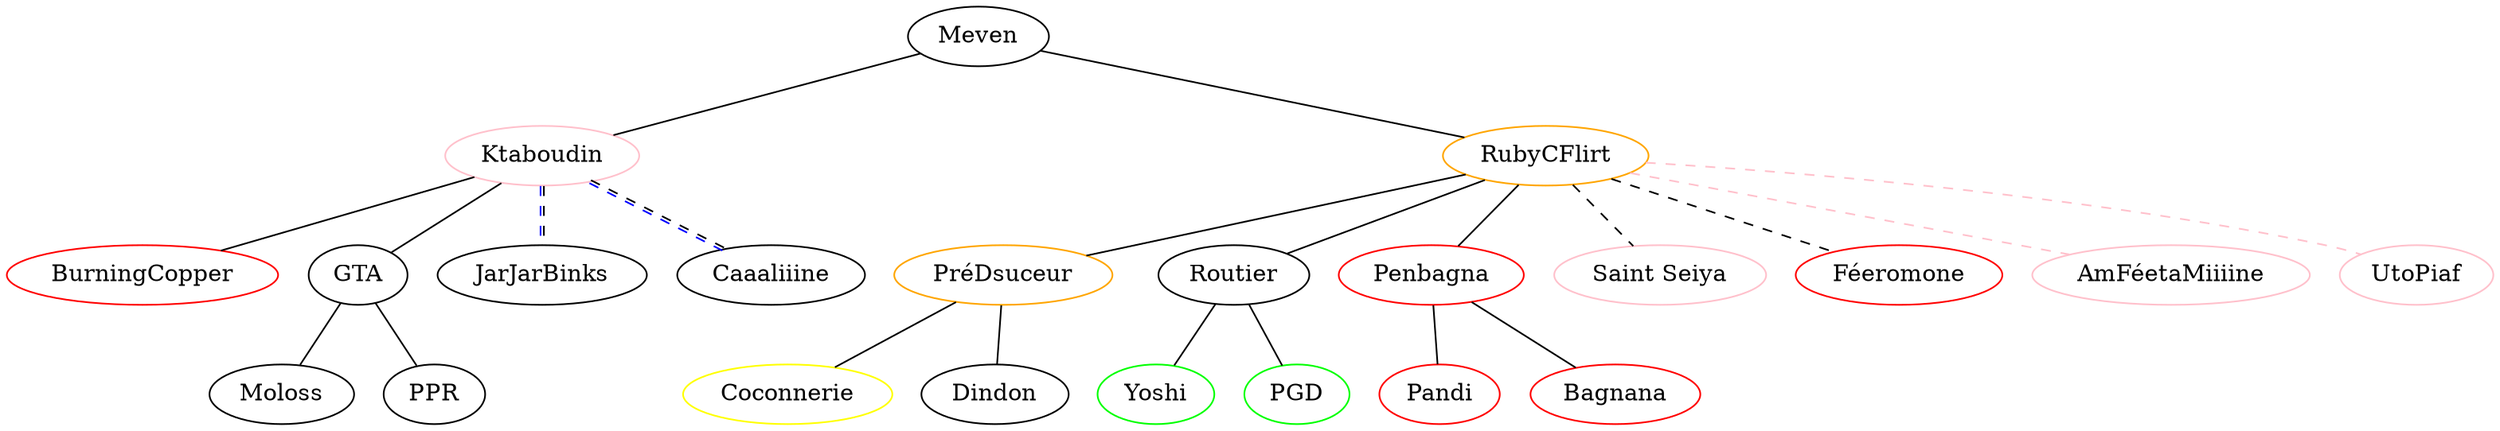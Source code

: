 graph Falmily {
    // list of names
    meven [label="Meven", fillcolor="blue:black"]; // IPP
      alix [label="Ktaboudin", color="pink"]; // Paramed
        iris [label="BurningCopper", color="red"]; // Droit
        camille [label="GTA", fillcolor="blue:black"]; // IPP
          julien [label="Moloss", fillcolor="blue:black"]; // IPP
          chabal [label="PPR", fillcolor="blue:black"]; // IPP
        // Adoption IPP
        maxime [label="JarJarBinks", fillcolor="blue:black"]; // IPP
        lily [label="Caaaliiine", fillcolor="blue:black"]; // IPP
      chris [label="RubyCFlirt", color="orange"]; // Gestion
        lucas [label="PréDsuceur", color="orange"]; // DCG
          coralie [label="Coconnerie", color="yellow"]; // Psycho
          guillaume [label="Dindon", fillcolor="blue:black"]; // Ingé
        louise [label="Routier", fillcolor="blue:black"]; // Ingé
          katia [label="Yoshi", color="green"]; // Pharma
          antoine [label="PGD", color="green"]; // Pharma
        tiffany [label="Penbagna", color="red"]; // Médecine
          pandi [label="Pandi", color="red"]; // Médecine
          bagnagna [label="Bagnana", color="red"]; // Droit
        // Adoption Paris
        lilo [label="Saint Seiya", color="pink"]; // Paramed
        benoit [label="Féeromone", color="red", fillcolor="green:red"]; // IF
        // Adoption rose
        anouchka [label="AmFéetaMiiiine", color="pink"]; // Paramed
        laetitia [label="UtoPiaf", color="pink"]; // Paramed
    
    
    /*
    ** List of patronage links
    */

    // Meven's graph
    meven -- alix;
      alix -- iris;
        // TODO
      alix -- camille;
        camille -- julien;
        camille -- chabal;

      alix -- maxime [style=dashed, color="blue:black"];
      alix -- lily [style=dashed, color="blue:black"];

    meven -- chris;
        chris -- lucas;
          lucas -- coralie;
          lucas -- guillaume;
        chris -- louise;
          louise -- katia;
          louise -- antoine;
        chris -- tiffany;
          tiffany -- pandi;
          tiffany -- bagnagna;

      chris -- lilo [style=dashed];
      chris -- benoit [style=dashed];

      chris -- anouchka [style=dashed, color="pink"];
      chris -- laetitia [style=dashed, color="pink"];
}
